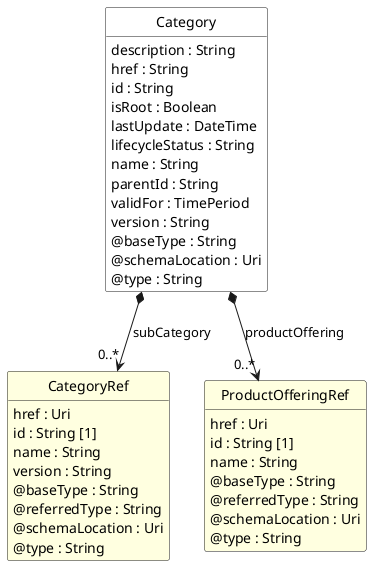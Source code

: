 @startuml
hide circle
hide methods
hide stereotype
show <<Enumeration>> stereotype
skinparam class {
   BackgroundColor<<Enumeration>> #E6F5F7
   BackgroundColor<<Ref>> #FFFFE0
   BackgroundColor<<Pivot>> #FFFFFFF
   BackgroundColor<<SimpleType>> #E2F0DA
   BackgroundColor #FCF2E3
}

class Category <<Pivot>> {
    description : String
    href : String
    id : String
    isRoot : Boolean
    lastUpdate : DateTime
    lifecycleStatus : String
    name : String
    parentId : String
    validFor : TimePeriod
    version : String
    @baseType : String
    @schemaLocation : Uri
    @type : String
}

class CategoryRef  <<Ref>> {
    href : Uri
    id : String [1]
    name : String
    version : String
    @baseType : String
    @referredType : String
    @schemaLocation : Uri
    @type : String
}

class ProductOfferingRef  <<Ref>> {
    href : Uri
    id : String [1]
    name : String
    @baseType : String
    @referredType : String
    @schemaLocation : Uri
    @type : String
}

Category *-->  "0..*" ProductOfferingRef : productOffering

Category *-->  "0..*" CategoryRef : subCategory

@enduml